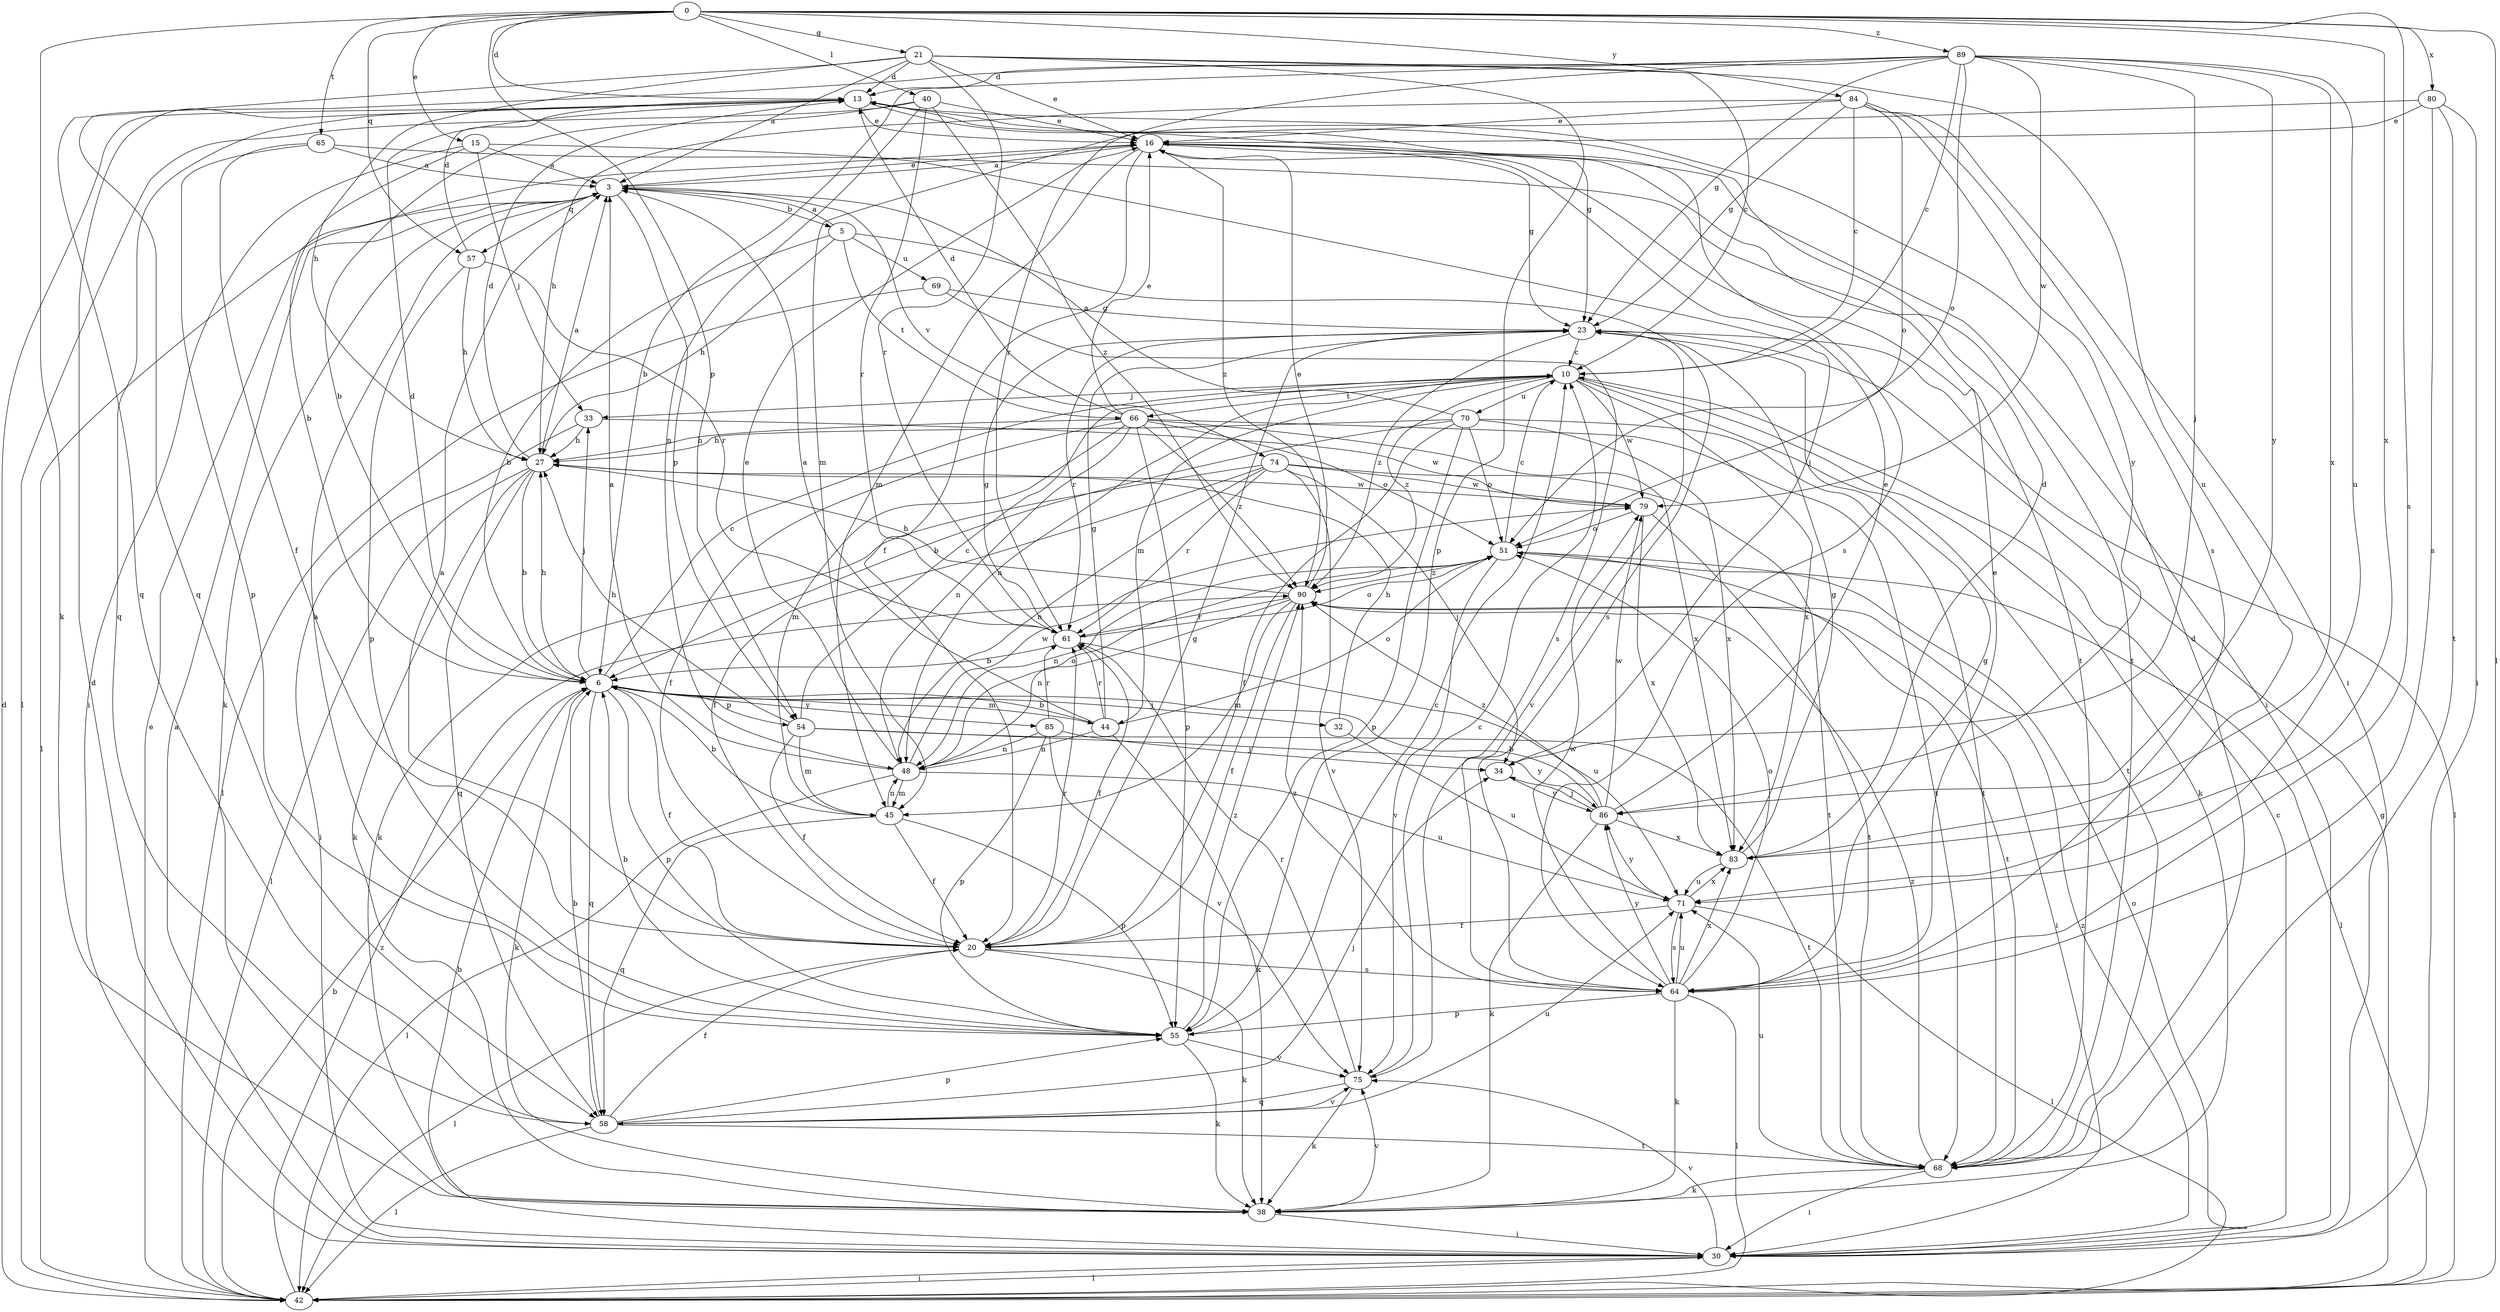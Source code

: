 strict digraph  {
0;
3;
5;
6;
10;
13;
15;
16;
20;
21;
23;
27;
30;
32;
33;
34;
38;
40;
42;
44;
45;
48;
51;
54;
55;
57;
58;
61;
64;
65;
66;
68;
69;
70;
71;
74;
75;
79;
80;
83;
84;
85;
86;
89;
90;
0 -> 13  [label=d];
0 -> 15  [label=e];
0 -> 21  [label=g];
0 -> 38  [label=k];
0 -> 40  [label=l];
0 -> 42  [label=l];
0 -> 54  [label=p];
0 -> 57  [label=q];
0 -> 64  [label=s];
0 -> 65  [label=t];
0 -> 80  [label=x];
0 -> 83  [label=x];
0 -> 84  [label=y];
0 -> 89  [label=z];
3 -> 5  [label=b];
3 -> 16  [label=e];
3 -> 38  [label=k];
3 -> 42  [label=l];
3 -> 54  [label=p];
3 -> 57  [label=q];
3 -> 74  [label=v];
5 -> 3  [label=a];
5 -> 6  [label=b];
5 -> 27  [label=h];
5 -> 64  [label=s];
5 -> 66  [label=t];
5 -> 69  [label=u];
6 -> 10  [label=c];
6 -> 13  [label=d];
6 -> 20  [label=f];
6 -> 27  [label=h];
6 -> 32  [label=j];
6 -> 33  [label=j];
6 -> 38  [label=k];
6 -> 44  [label=m];
6 -> 54  [label=p];
6 -> 55  [label=p];
6 -> 58  [label=q];
6 -> 85  [label=y];
10 -> 33  [label=j];
10 -> 38  [label=k];
10 -> 44  [label=m];
10 -> 48  [label=n];
10 -> 66  [label=t];
10 -> 68  [label=t];
10 -> 70  [label=u];
10 -> 79  [label=w];
10 -> 83  [label=x];
10 -> 90  [label=z];
13 -> 16  [label=e];
13 -> 23  [label=g];
13 -> 58  [label=q];
13 -> 64  [label=s];
15 -> 3  [label=a];
15 -> 6  [label=b];
15 -> 30  [label=i];
15 -> 33  [label=j];
15 -> 34  [label=j];
16 -> 3  [label=a];
16 -> 20  [label=f];
16 -> 23  [label=g];
16 -> 30  [label=i];
16 -> 45  [label=m];
16 -> 68  [label=t];
16 -> 90  [label=z];
20 -> 3  [label=a];
20 -> 23  [label=g];
20 -> 38  [label=k];
20 -> 42  [label=l];
20 -> 61  [label=r];
20 -> 64  [label=s];
21 -> 3  [label=a];
21 -> 10  [label=c];
21 -> 13  [label=d];
21 -> 16  [label=e];
21 -> 27  [label=h];
21 -> 55  [label=p];
21 -> 58  [label=q];
21 -> 61  [label=r];
21 -> 71  [label=u];
23 -> 10  [label=c];
23 -> 42  [label=l];
23 -> 61  [label=r];
23 -> 75  [label=v];
23 -> 90  [label=z];
27 -> 3  [label=a];
27 -> 6  [label=b];
27 -> 13  [label=d];
27 -> 38  [label=k];
27 -> 42  [label=l];
27 -> 58  [label=q];
27 -> 79  [label=w];
30 -> 3  [label=a];
30 -> 6  [label=b];
30 -> 10  [label=c];
30 -> 13  [label=d];
30 -> 42  [label=l];
30 -> 51  [label=o];
30 -> 75  [label=v];
30 -> 90  [label=z];
32 -> 27  [label=h];
32 -> 71  [label=u];
33 -> 27  [label=h];
33 -> 30  [label=i];
33 -> 79  [label=w];
34 -> 86  [label=y];
38 -> 30  [label=i];
38 -> 75  [label=v];
40 -> 6  [label=b];
40 -> 16  [label=e];
40 -> 42  [label=l];
40 -> 48  [label=n];
40 -> 61  [label=r];
40 -> 90  [label=z];
42 -> 6  [label=b];
42 -> 13  [label=d];
42 -> 16  [label=e];
42 -> 23  [label=g];
42 -> 30  [label=i];
42 -> 90  [label=z];
44 -> 3  [label=a];
44 -> 6  [label=b];
44 -> 23  [label=g];
44 -> 38  [label=k];
44 -> 48  [label=n];
44 -> 51  [label=o];
44 -> 61  [label=r];
45 -> 6  [label=b];
45 -> 20  [label=f];
45 -> 48  [label=n];
45 -> 55  [label=p];
45 -> 58  [label=q];
48 -> 3  [label=a];
48 -> 16  [label=e];
48 -> 42  [label=l];
48 -> 45  [label=m];
48 -> 51  [label=o];
48 -> 71  [label=u];
48 -> 79  [label=w];
51 -> 10  [label=c];
51 -> 42  [label=l];
51 -> 48  [label=n];
51 -> 68  [label=t];
51 -> 75  [label=v];
51 -> 90  [label=z];
54 -> 10  [label=c];
54 -> 20  [label=f];
54 -> 27  [label=h];
54 -> 45  [label=m];
54 -> 68  [label=t];
54 -> 86  [label=y];
55 -> 3  [label=a];
55 -> 6  [label=b];
55 -> 10  [label=c];
55 -> 38  [label=k];
55 -> 75  [label=v];
55 -> 90  [label=z];
57 -> 13  [label=d];
57 -> 27  [label=h];
57 -> 55  [label=p];
57 -> 61  [label=r];
58 -> 6  [label=b];
58 -> 20  [label=f];
58 -> 34  [label=j];
58 -> 42  [label=l];
58 -> 55  [label=p];
58 -> 68  [label=t];
58 -> 71  [label=u];
58 -> 75  [label=v];
61 -> 6  [label=b];
61 -> 20  [label=f];
61 -> 23  [label=g];
61 -> 51  [label=o];
61 -> 71  [label=u];
64 -> 16  [label=e];
64 -> 23  [label=g];
64 -> 38  [label=k];
64 -> 42  [label=l];
64 -> 51  [label=o];
64 -> 55  [label=p];
64 -> 71  [label=u];
64 -> 79  [label=w];
64 -> 83  [label=x];
64 -> 86  [label=y];
64 -> 90  [label=z];
65 -> 3  [label=a];
65 -> 20  [label=f];
65 -> 55  [label=p];
65 -> 68  [label=t];
66 -> 13  [label=d];
66 -> 16  [label=e];
66 -> 20  [label=f];
66 -> 27  [label=h];
66 -> 45  [label=m];
66 -> 48  [label=n];
66 -> 51  [label=o];
66 -> 55  [label=p];
66 -> 68  [label=t];
66 -> 83  [label=x];
66 -> 90  [label=z];
68 -> 13  [label=d];
68 -> 30  [label=i];
68 -> 38  [label=k];
68 -> 71  [label=u];
68 -> 90  [label=z];
69 -> 23  [label=g];
69 -> 42  [label=l];
69 -> 64  [label=s];
70 -> 3  [label=a];
70 -> 6  [label=b];
70 -> 20  [label=f];
70 -> 27  [label=h];
70 -> 51  [label=o];
70 -> 55  [label=p];
70 -> 68  [label=t];
70 -> 83  [label=x];
71 -> 20  [label=f];
71 -> 42  [label=l];
71 -> 64  [label=s];
71 -> 83  [label=x];
71 -> 86  [label=y];
74 -> 20  [label=f];
74 -> 34  [label=j];
74 -> 38  [label=k];
74 -> 48  [label=n];
74 -> 61  [label=r];
74 -> 68  [label=t];
74 -> 75  [label=v];
74 -> 79  [label=w];
75 -> 10  [label=c];
75 -> 38  [label=k];
75 -> 58  [label=q];
75 -> 61  [label=r];
79 -> 51  [label=o];
79 -> 68  [label=t];
79 -> 83  [label=x];
80 -> 16  [label=e];
80 -> 30  [label=i];
80 -> 45  [label=m];
80 -> 64  [label=s];
80 -> 68  [label=t];
83 -> 13  [label=d];
83 -> 23  [label=g];
83 -> 71  [label=u];
84 -> 10  [label=c];
84 -> 16  [label=e];
84 -> 23  [label=g];
84 -> 27  [label=h];
84 -> 30  [label=i];
84 -> 51  [label=o];
84 -> 64  [label=s];
84 -> 86  [label=y];
85 -> 34  [label=j];
85 -> 48  [label=n];
85 -> 55  [label=p];
85 -> 61  [label=r];
85 -> 75  [label=v];
86 -> 6  [label=b];
86 -> 16  [label=e];
86 -> 34  [label=j];
86 -> 38  [label=k];
86 -> 79  [label=w];
86 -> 83  [label=x];
86 -> 90  [label=z];
89 -> 6  [label=b];
89 -> 10  [label=c];
89 -> 13  [label=d];
89 -> 23  [label=g];
89 -> 34  [label=j];
89 -> 51  [label=o];
89 -> 58  [label=q];
89 -> 61  [label=r];
89 -> 71  [label=u];
89 -> 79  [label=w];
89 -> 83  [label=x];
89 -> 86  [label=y];
90 -> 16  [label=e];
90 -> 20  [label=f];
90 -> 27  [label=h];
90 -> 30  [label=i];
90 -> 45  [label=m];
90 -> 48  [label=n];
90 -> 61  [label=r];
}
